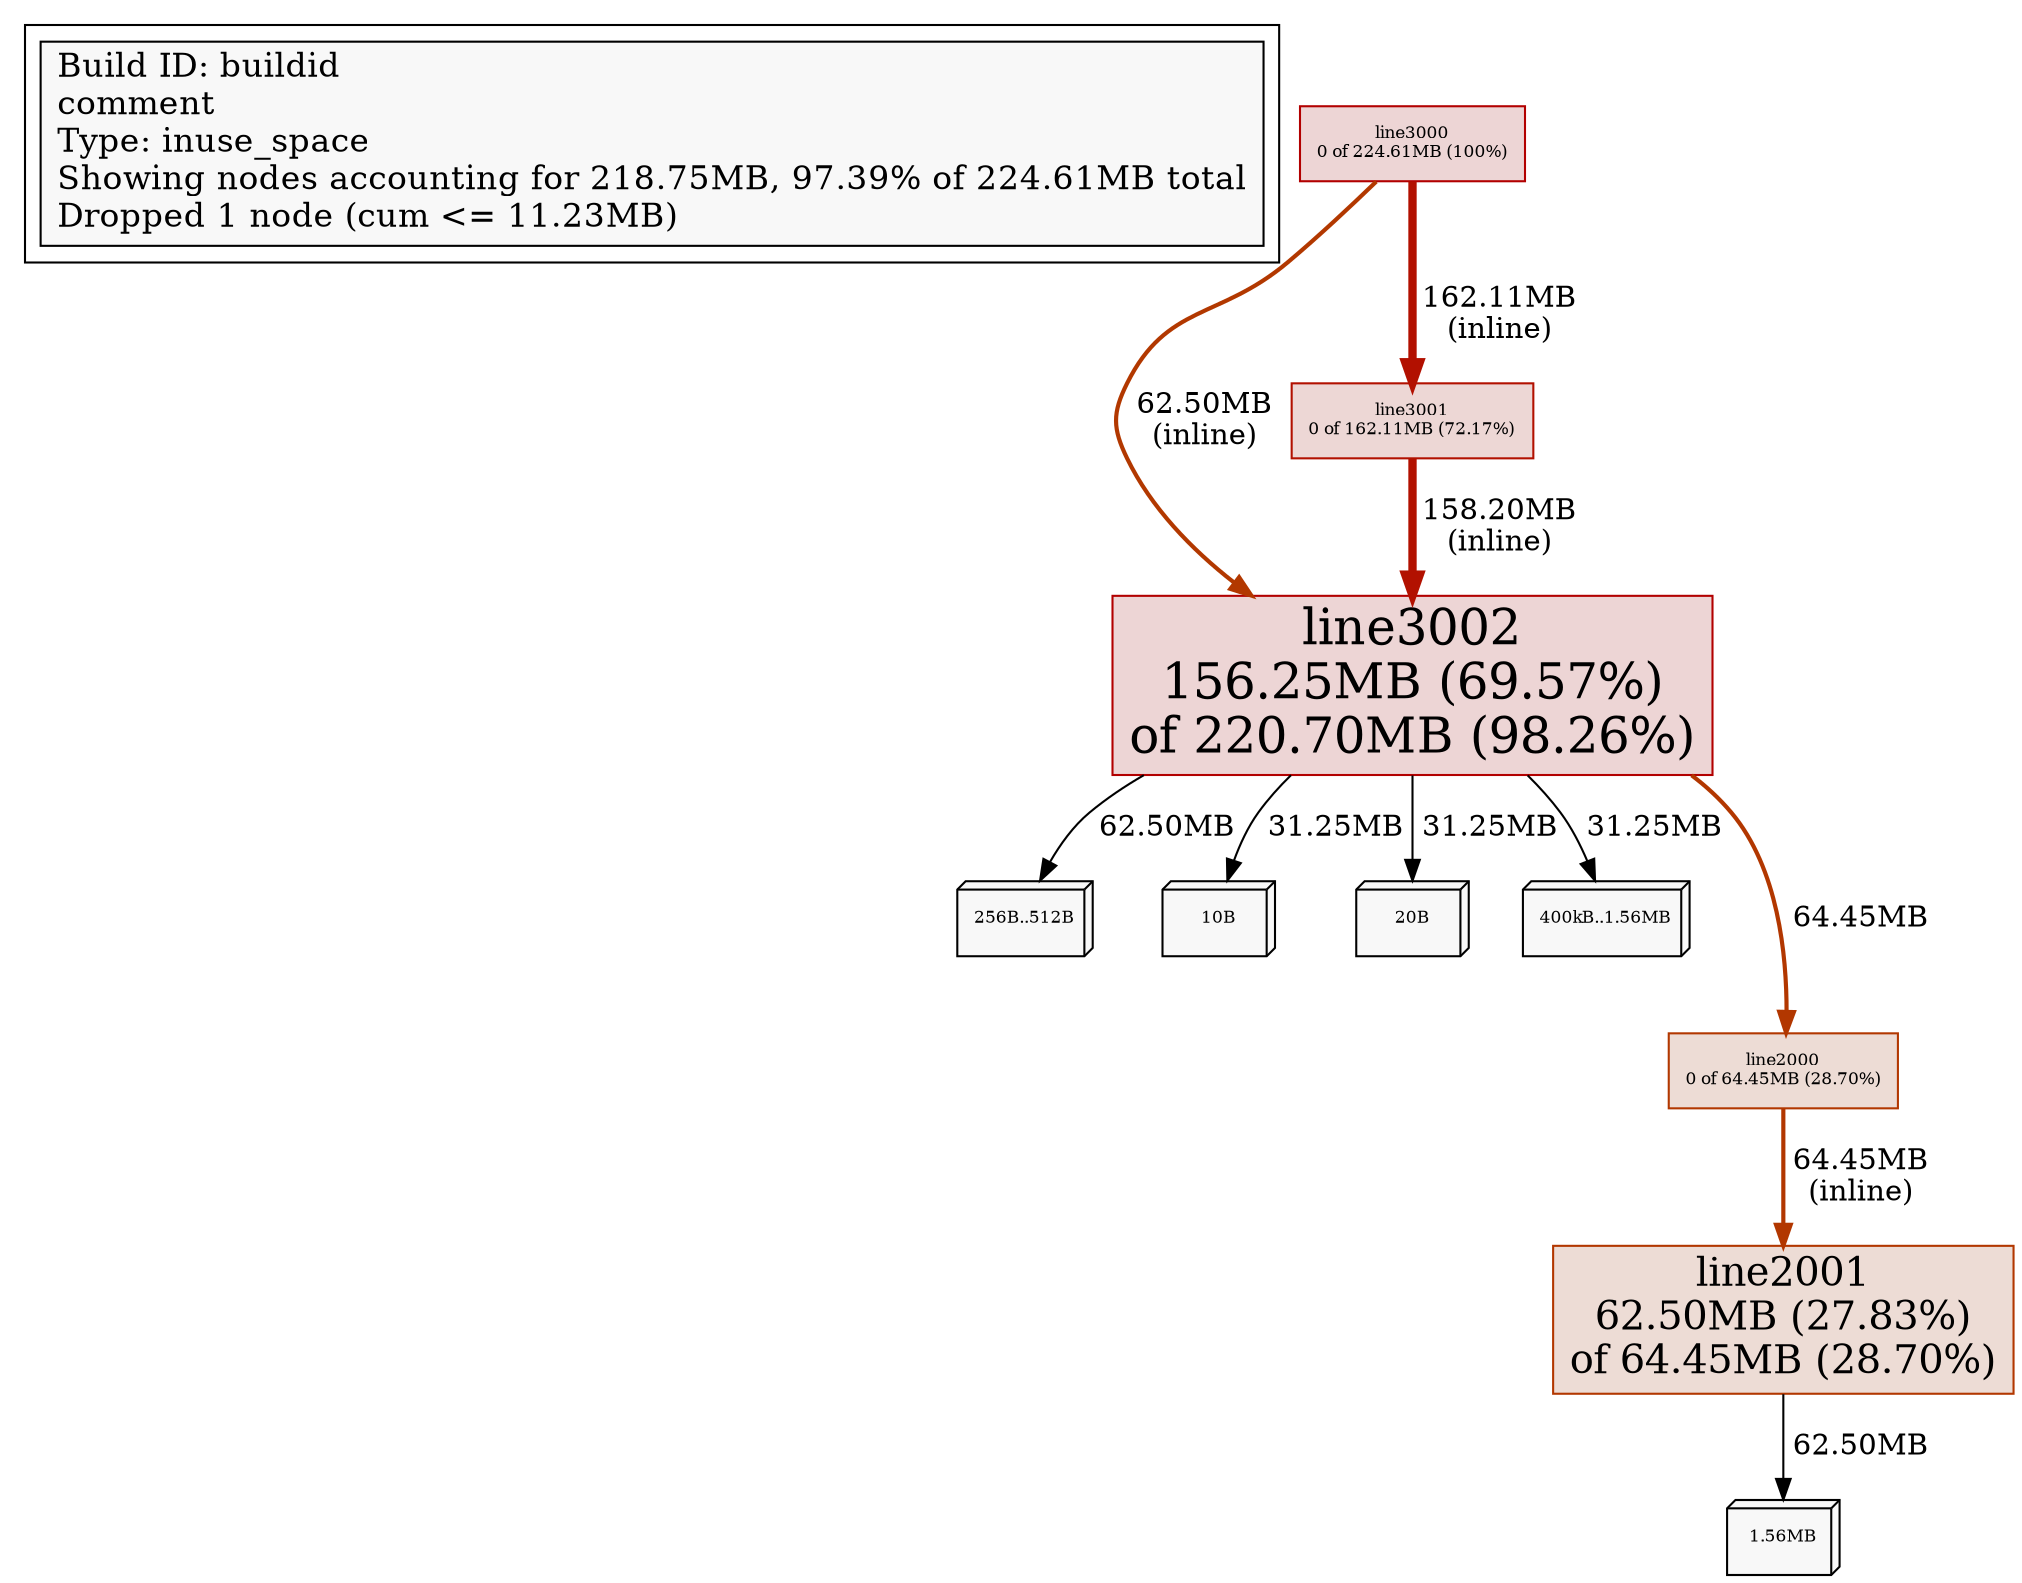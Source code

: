 digraph "unnamed" {
node [style=filled fillcolor="#f8f8f8"]
subgraph cluster_L { "Build ID: buildid" [shape=box fontsize=16 label="Build ID: buildid\lcomment\lType: inuse_space\lShowing nodes accounting for 218.75MB, 97.39% of 224.61MB total\lDropped 1 node (cum <= 11.23MB)\l"] }
N1 [label="line3002\n156.25MB (69.57%)\nof 220.70MB (98.26%)" fontsize=24 shape=box tooltip="line3002 (220.70MB)" color="#b20000" fillcolor="#edd5d5"]
NN1_0 [label = "256B..512B" fontsize=8 shape=box3d tooltip="62.50MB"]
N1 -> NN1_0 [label=" 62.50MB" weight=100 tooltip="62.50MB" labeltooltip="62.50MB"]
NN1_1 [label = "10B" fontsize=8 shape=box3d tooltip="31.25MB"]
N1 -> NN1_1 [label=" 31.25MB" weight=100 tooltip="31.25MB" labeltooltip="31.25MB"]
NN1_2 [label = "20B" fontsize=8 shape=box3d tooltip="31.25MB"]
N1 -> NN1_2 [label=" 31.25MB" weight=100 tooltip="31.25MB" labeltooltip="31.25MB"]
NN1_3 [label = "400kB..1.56MB" fontsize=8 shape=box3d tooltip="31.25MB"]
N1 -> NN1_3 [label=" 31.25MB" weight=100 tooltip="31.25MB" labeltooltip="31.25MB"]
N2 [label="line3000\n0 of 224.61MB (100%)" fontsize=8 shape=box tooltip="line3000 (224.61MB)" color="#b20000" fillcolor="#edd5d5"]
N3 [label="line2001\n62.50MB (27.83%)\nof 64.45MB (28.70%)" fontsize=19 shape=box tooltip="line2001 (64.45MB)" color="#b23700" fillcolor="#eddcd5"]
NN3_0 [label = "1.56MB" fontsize=8 shape=box3d tooltip="62.50MB"]
N3 -> NN3_0 [label=" 62.50MB" weight=100 tooltip="62.50MB" labeltooltip="62.50MB"]
N4 [label="line2000\n0 of 64.45MB (28.70%)" fontsize=8 shape=box tooltip="line2000 (64.45MB)" color="#b23700" fillcolor="#eddcd5"]
N5 [label="line3001\n0 of 162.11MB (72.17%)" fontsize=8 shape=box tooltip="line3001 (162.11MB)" color="#b21000" fillcolor="#edd7d5"]
N2 -> N5 [label=" 162.11MB\n (inline)" weight=73 penwidth=4 color="#b21000" tooltip="line3000 -> line3001 (162.11MB)" labeltooltip="line3000 -> line3001 (162.11MB)"]
N5 -> N1 [label=" 158.20MB\n (inline)" weight=71 penwidth=4 color="#b21100" tooltip="line3001 -> line3002 (158.20MB)" labeltooltip="line3001 -> line3002 (158.20MB)"]
N4 -> N3 [label=" 64.45MB\n (inline)" weight=29 penwidth=2 color="#b23700" tooltip="line2000 -> line2001 (64.45MB)" labeltooltip="line2000 -> line2001 (64.45MB)"]
N1 -> N4 [label=" 64.45MB" weight=29 penwidth=2 color="#b23700" tooltip="line3002 -> line2000 (64.45MB)" labeltooltip="line3002 -> line2000 (64.45MB)" minlen=2]
N2 -> N1 [label=" 62.50MB\n (inline)" weight=28 penwidth=2 color="#b23800" tooltip="line3000 -> line3002 (62.50MB)" labeltooltip="line3000 -> line3002 (62.50MB)"]
}
